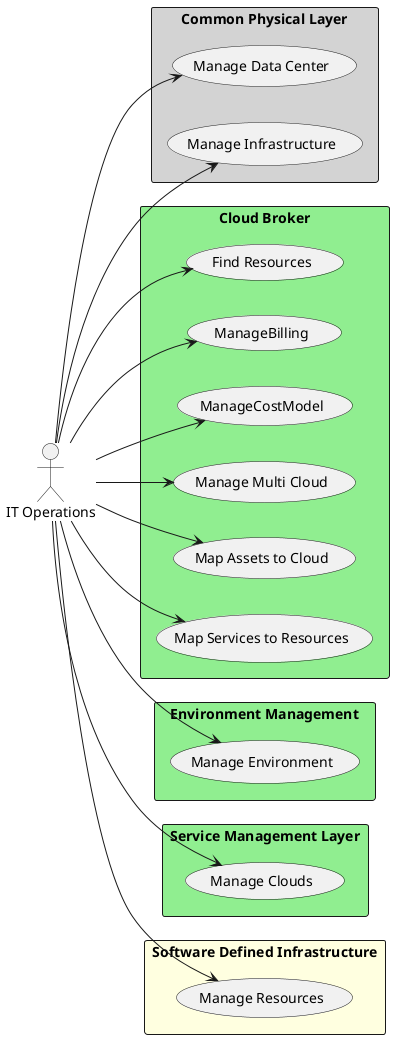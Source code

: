 @startuml

left to right direction


Actor "IT Operations" as ITOperations


rectangle "Common Physical Layer" as cpl #lightgray {
        usecase "Manage Data Center" as ManageDataCenter
    ITOperations --> ManageDataCenter
    usecase "Manage Infrastructure" as ManageInfrastructure
    ITOperations --> ManageInfrastructure

}

rectangle "Cloud Broker" as cb #lightgreen {
        usecase "Find Resources" as FindResources
    ITOperations --> FindResources
    usecase "ManageBilling" as ManageBilling
    ITOperations --> ManageBilling
    usecase "ManageCostModel" as ManageCostModel
    ITOperations --> ManageCostModel
    usecase "Manage Multi Cloud" as ManageMultiCloud
    ITOperations --> ManageMultiCloud
    usecase "Map Assets to Cloud" as MapAssetstoCloud
    ITOperations --> MapAssetstoCloud
    usecase "Map Services to Resources" as MapServicestoResources
    ITOperations --> MapServicestoResources

}

rectangle "Environment Management" as em #lightgreen {
        usecase "Manage Environment" as ManageEnvironment
    ITOperations --> ManageEnvironment

}

rectangle "Service Management Layer" as sml #lightgreen {
        usecase "Manage Clouds" as ManageClouds
    ITOperations --> ManageClouds

}

rectangle "Software Defined Infrastructure" as sdi #lightyellow {
        usecase "Manage Resources" as ManageResources
    ITOperations --> ManageResources

}


@enduml
